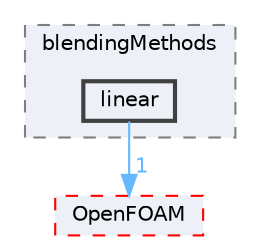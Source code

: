 digraph "src/phaseSystemModels/twoPhaseEuler/twoPhaseSystem/BlendedInterfacialModel/blendingMethods/linear"
{
 // LATEX_PDF_SIZE
  bgcolor="transparent";
  edge [fontname=Helvetica,fontsize=10,labelfontname=Helvetica,labelfontsize=10];
  node [fontname=Helvetica,fontsize=10,shape=box,height=0.2,width=0.4];
  compound=true
  subgraph clusterdir_bdb0e8e6bdb3c5b1526dfedf409b070b {
    graph [ bgcolor="#edf0f7", pencolor="grey50", label="blendingMethods", fontname=Helvetica,fontsize=10 style="filled,dashed", URL="dir_bdb0e8e6bdb3c5b1526dfedf409b070b.html",tooltip=""]
  dir_3880f7c261c0624fd7a299dd31b5d1e1 [label="linear", fillcolor="#edf0f7", color="grey25", style="filled,bold", URL="dir_3880f7c261c0624fd7a299dd31b5d1e1.html",tooltip=""];
  }
  dir_c5473ff19b20e6ec4dfe5c310b3778a8 [label="OpenFOAM", fillcolor="#edf0f7", color="red", style="filled,dashed", URL="dir_c5473ff19b20e6ec4dfe5c310b3778a8.html",tooltip=""];
  dir_3880f7c261c0624fd7a299dd31b5d1e1->dir_c5473ff19b20e6ec4dfe5c310b3778a8 [headlabel="1", labeldistance=1.5 headhref="dir_002185_002695.html" href="dir_002185_002695.html" color="steelblue1" fontcolor="steelblue1"];
}
